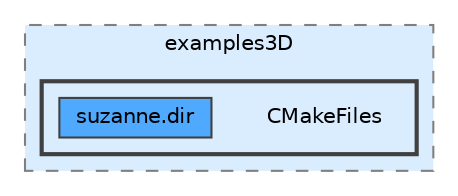 digraph "build/examples/examples3D/CMakeFiles"
{
 // LATEX_PDF_SIZE
  bgcolor="transparent";
  edge [fontname=Helvetica,fontsize=10,labelfontname=Helvetica,labelfontsize=10];
  node [fontname=Helvetica,fontsize=10,shape=box,height=0.2,width=0.4];
  compound=true
  subgraph clusterdir_3dcfb9be80fdf017964372e1678576da {
    graph [ bgcolor="#daedff", pencolor="grey50", label="examples3D", fontname=Helvetica,fontsize=10 style="filled,dashed", URL="dir_3dcfb9be80fdf017964372e1678576da.html",tooltip=""]
  subgraph clusterdir_525e5d96071cabe8de99c43da17b0e3c {
    graph [ bgcolor="#daedff", pencolor="grey25", label="", fontname=Helvetica,fontsize=10 style="filled,bold", URL="dir_525e5d96071cabe8de99c43da17b0e3c.html",tooltip=""]
    dir_525e5d96071cabe8de99c43da17b0e3c [shape=plaintext, label="CMakeFiles"];
  dir_2ef8741971ea2f8fd68bed75820e3282 [label="suzanne.dir", fillcolor="#4ea9ff", color="grey25", style="filled", URL="dir_2ef8741971ea2f8fd68bed75820e3282.html",tooltip=""];
  }
  }
}
